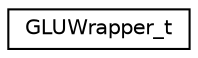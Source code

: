 digraph "Graphical Class Hierarchy"
{
 // LATEX_PDF_SIZE
  edge [fontname="Helvetica",fontsize="10",labelfontname="Helvetica",labelfontsize="10"];
  node [fontname="Helvetica",fontsize="10",shape=record];
  rankdir="LR";
  Node0 [label="GLUWrapper_t",height=0.2,width=0.4,color="black", fillcolor="white", style="filled",URL="$structGLUWrapper__t.html",tooltip=" "];
}

